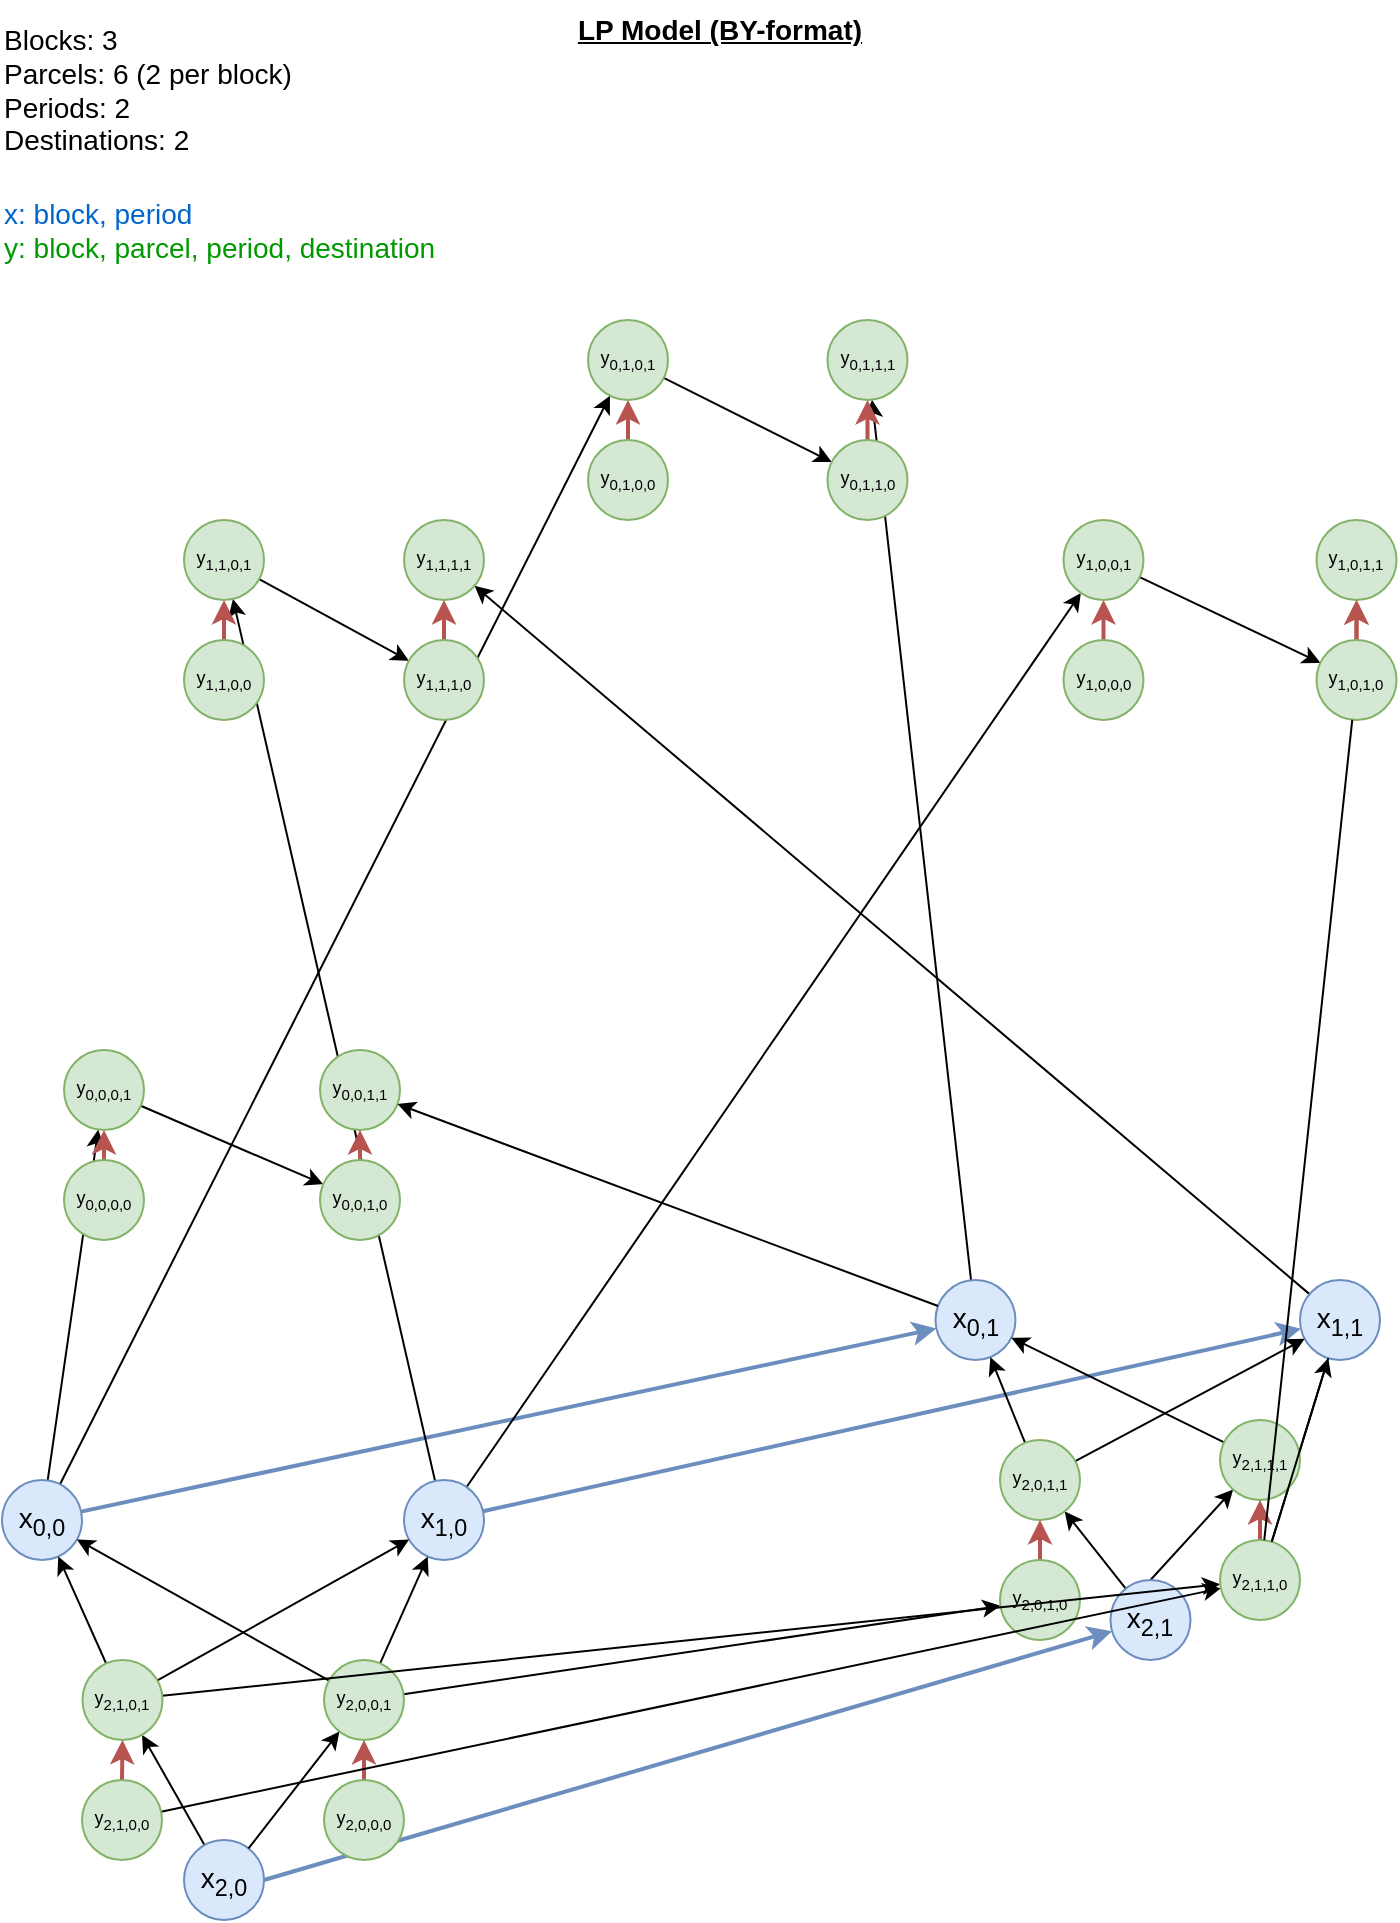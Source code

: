 <mxfile version="19.0.3" type="device"><diagram id="lh6B_agDBa_5o2QIfJbu" name="Page-1"><mxGraphModel dx="1237" dy="752" grid="1" gridSize="10" guides="1" tooltips="1" connect="1" arrows="1" fold="1" page="1" pageScale="1" pageWidth="827" pageHeight="1169" math="0" shadow="0"><root><mxCell id="0"/><mxCell id="1" parent="0"/><mxCell id="C8e2iiA2IVP8vZEqknXD-1" value="Blocks: 3&lt;br style=&quot;font-size: 14px;&quot;&gt;Parcels: 6 (2 per block)&lt;br style=&quot;font-size: 14px;&quot;&gt;Periods: 2&lt;br style=&quot;font-size: 14px;&quot;&gt;Destinations: 2" style="text;html=1;strokeColor=none;fillColor=none;align=left;verticalAlign=middle;whiteSpace=wrap;rounded=0;fontSize=14;" vertex="1" parent="1"><mxGeometry x="40" y="30" width="200" height="70" as="geometry"/></mxCell><mxCell id="C8e2iiA2IVP8vZEqknXD-21" style="rounded=0;orthogonalLoop=1;jettySize=auto;html=1;fontSize=14;strokeColor=#6c8ebf;fillColor=#dae8fc;strokeWidth=2;" edge="1" parent="1" source="C8e2iiA2IVP8vZEqknXD-2" target="C8e2iiA2IVP8vZEqknXD-6"><mxGeometry relative="1" as="geometry"/></mxCell><mxCell id="C8e2iiA2IVP8vZEqknXD-110" style="orthogonalLoop=1;jettySize=auto;html=1;fontSize=9;fontColor=#0066CC;strokeColor=default;" edge="1" parent="1" source="C8e2iiA2IVP8vZEqknXD-2" target="C8e2iiA2IVP8vZEqknXD-28"><mxGeometry relative="1" as="geometry"/></mxCell><mxCell id="C8e2iiA2IVP8vZEqknXD-113" style="orthogonalLoop=1;jettySize=auto;html=1;fontSize=9;fontColor=#0066CC;strokeColor=default;" edge="1" parent="1" source="C8e2iiA2IVP8vZEqknXD-2" target="C8e2iiA2IVP8vZEqknXD-37"><mxGeometry relative="1" as="geometry"/></mxCell><mxCell id="C8e2iiA2IVP8vZEqknXD-2" value="x&lt;sub&gt;0,0&lt;/sub&gt;" style="ellipse;whiteSpace=wrap;html=1;aspect=fixed;fontSize=14;fillColor=#dae8fc;strokeColor=#6c8ebf;" vertex="1" parent="1"><mxGeometry x="41" y="760" width="40" height="40" as="geometry"/></mxCell><mxCell id="C8e2iiA2IVP8vZEqknXD-3" value="LP Model (BY-format)" style="text;html=1;strokeColor=none;fillColor=none;align=center;verticalAlign=middle;whiteSpace=wrap;rounded=0;fontSize=14;fontStyle=5" vertex="1" parent="1"><mxGeometry x="315" y="20" width="170" height="30" as="geometry"/></mxCell><mxCell id="C8e2iiA2IVP8vZEqknXD-23" style="rounded=0;orthogonalLoop=1;jettySize=auto;html=1;fontSize=14;strokeColor=#6c8ebf;fillColor=#dae8fc;strokeWidth=2;" edge="1" parent="1" source="C8e2iiA2IVP8vZEqknXD-4" target="C8e2iiA2IVP8vZEqknXD-7"><mxGeometry relative="1" as="geometry"/></mxCell><mxCell id="C8e2iiA2IVP8vZEqknXD-129" style="edgeStyle=none;orthogonalLoop=1;jettySize=auto;html=1;fontSize=9;fontColor=#0066CC;strokeColor=default;" edge="1" parent="1" source="C8e2iiA2IVP8vZEqknXD-4" target="C8e2iiA2IVP8vZEqknXD-60"><mxGeometry relative="1" as="geometry"><mxPoint x="300" y="710" as="sourcePoint"/></mxGeometry></mxCell><mxCell id="C8e2iiA2IVP8vZEqknXD-130" style="edgeStyle=none;orthogonalLoop=1;jettySize=auto;html=1;fontSize=9;fontColor=#0066CC;strokeColor=default;" edge="1" parent="1" source="C8e2iiA2IVP8vZEqknXD-4" target="C8e2iiA2IVP8vZEqknXD-51"><mxGeometry relative="1" as="geometry"/></mxCell><mxCell id="C8e2iiA2IVP8vZEqknXD-4" value="x&lt;sub&gt;1,0&lt;/sub&gt;" style="ellipse;whiteSpace=wrap;html=1;aspect=fixed;fontSize=14;fillColor=#dae8fc;strokeColor=#6c8ebf;" vertex="1" parent="1"><mxGeometry x="242" y="760" width="40" height="40" as="geometry"/></mxCell><mxCell id="C8e2iiA2IVP8vZEqknXD-128" style="edgeStyle=none;orthogonalLoop=1;jettySize=auto;html=1;fontSize=9;fontColor=#0066CC;strokeColor=default;" edge="1" parent="1" source="C8e2iiA2IVP8vZEqknXD-5" target="C8e2iiA2IVP8vZEqknXD-78"><mxGeometry relative="1" as="geometry"/></mxCell><mxCell id="C8e2iiA2IVP8vZEqknXD-143" style="edgeStyle=none;orthogonalLoop=1;jettySize=auto;html=1;exitX=1;exitY=0.5;exitDx=0;exitDy=0;fontSize=9;fontColor=#0066CC;strokeColor=#6c8ebf;strokeWidth=2;fillColor=#dae8fc;" edge="1" parent="1" source="C8e2iiA2IVP8vZEqknXD-5" target="C8e2iiA2IVP8vZEqknXD-8"><mxGeometry relative="1" as="geometry"/></mxCell><mxCell id="C8e2iiA2IVP8vZEqknXD-5" value="x&lt;sub&gt;2,0&lt;/sub&gt;" style="ellipse;whiteSpace=wrap;html=1;aspect=fixed;fontSize=14;fillColor=#dae8fc;strokeColor=#6c8ebf;" vertex="1" parent="1"><mxGeometry x="132" y="940" width="40" height="40" as="geometry"/></mxCell><mxCell id="C8e2iiA2IVP8vZEqknXD-125" style="edgeStyle=none;orthogonalLoop=1;jettySize=auto;html=1;fontSize=9;fontColor=#0066CC;strokeColor=default;" edge="1" parent="1" source="C8e2iiA2IVP8vZEqknXD-6" target="C8e2iiA2IVP8vZEqknXD-38"><mxGeometry relative="1" as="geometry"/></mxCell><mxCell id="C8e2iiA2IVP8vZEqknXD-6" value="x&lt;sub&gt;0,1&lt;/sub&gt;" style="ellipse;whiteSpace=wrap;html=1;aspect=fixed;fontSize=14;fillColor=#dae8fc;strokeColor=#6c8ebf;" vertex="1" parent="1"><mxGeometry x="507.75" y="660" width="40" height="40" as="geometry"/></mxCell><mxCell id="C8e2iiA2IVP8vZEqknXD-133" style="edgeStyle=none;orthogonalLoop=1;jettySize=auto;html=1;fontSize=9;fontColor=#0066CC;strokeColor=#b85450;startArrow=none;fillColor=#f8cecc;strokeWidth=2;" edge="1" parent="1" source="C8e2iiA2IVP8vZEqknXD-54" target="C8e2iiA2IVP8vZEqknXD-52"><mxGeometry relative="1" as="geometry"/></mxCell><mxCell id="C8e2iiA2IVP8vZEqknXD-134" style="edgeStyle=none;orthogonalLoop=1;jettySize=auto;html=1;fontSize=9;fontColor=#0066CC;strokeColor=default;" edge="1" parent="1" source="C8e2iiA2IVP8vZEqknXD-7" target="C8e2iiA2IVP8vZEqknXD-61"><mxGeometry relative="1" as="geometry"/></mxCell><mxCell id="C8e2iiA2IVP8vZEqknXD-7" value="x&lt;sub&gt;1,1&lt;/sub&gt;" style="ellipse;whiteSpace=wrap;html=1;aspect=fixed;fontSize=14;fillColor=#dae8fc;strokeColor=#6c8ebf;" vertex="1" parent="1"><mxGeometry x="690" y="660" width="40" height="40" as="geometry"/></mxCell><mxCell id="C8e2iiA2IVP8vZEqknXD-131" style="edgeStyle=none;orthogonalLoop=1;jettySize=auto;html=1;fontSize=9;fontColor=#0066CC;strokeColor=default;" edge="1" parent="1" source="C8e2iiA2IVP8vZEqknXD-8" target="C8e2iiA2IVP8vZEqknXD-70"><mxGeometry relative="1" as="geometry"/></mxCell><mxCell id="C8e2iiA2IVP8vZEqknXD-132" style="edgeStyle=none;orthogonalLoop=1;jettySize=auto;html=1;exitX=0.5;exitY=0;exitDx=0;exitDy=0;fontSize=9;fontColor=#0066CC;strokeColor=default;" edge="1" parent="1" source="C8e2iiA2IVP8vZEqknXD-8" target="C8e2iiA2IVP8vZEqknXD-79"><mxGeometry relative="1" as="geometry"/></mxCell><mxCell id="C8e2iiA2IVP8vZEqknXD-8" value="x&lt;sub&gt;2,1&lt;/sub&gt;" style="ellipse;whiteSpace=wrap;html=1;aspect=fixed;fontSize=14;fillColor=#dae8fc;strokeColor=#6c8ebf;" vertex="1" parent="1"><mxGeometry x="595.25" y="810" width="40" height="40" as="geometry"/></mxCell><mxCell id="C8e2iiA2IVP8vZEqknXD-42" style="rounded=0;orthogonalLoop=1;jettySize=auto;html=1;fontSize=9;fontColor=#0066CC;strokeColor=#b85450;fillColor=#f8cecc;strokeWidth=2;" edge="1" parent="1" source="C8e2iiA2IVP8vZEqknXD-27" target="C8e2iiA2IVP8vZEqknXD-28"><mxGeometry relative="1" as="geometry"/></mxCell><mxCell id="C8e2iiA2IVP8vZEqknXD-27" value="&lt;span style=&quot;font-size: 9px;&quot;&gt;&lt;span style=&quot;font-size: 9px;&quot;&gt;&lt;span style=&quot;font-size: 9px;&quot;&gt;y&lt;sub&gt;0,0&lt;/sub&gt;&lt;/span&gt;&lt;/span&gt;&lt;/span&gt;&lt;span style=&quot;font-size: 9px;&quot;&gt;&lt;span style=&quot;font-size: 9px;&quot;&gt;&lt;sub&gt;,0,0&lt;/sub&gt;&lt;/span&gt;&lt;/span&gt;" style="ellipse;whiteSpace=wrap;html=1;aspect=fixed;fontSize=9;fillColor=#d5e8d4;strokeColor=#82b366;" vertex="1" parent="1"><mxGeometry x="72" y="600" width="40" height="40" as="geometry"/></mxCell><mxCell id="C8e2iiA2IVP8vZEqknXD-85" style="orthogonalLoop=1;jettySize=auto;html=1;fontSize=9;fontColor=#0066CC;strokeColor=default;" edge="1" parent="1" source="C8e2iiA2IVP8vZEqknXD-28" target="C8e2iiA2IVP8vZEqknXD-33"><mxGeometry relative="1" as="geometry"/></mxCell><mxCell id="C8e2iiA2IVP8vZEqknXD-28" value="&lt;span style=&quot;font-size: 9px;&quot;&gt;&lt;/span&gt;&lt;span style=&quot;font-size: 9px;&quot;&gt;y&lt;sub&gt;0,0,0,1&lt;/sub&gt;&lt;/span&gt;" style="ellipse;whiteSpace=wrap;html=1;aspect=fixed;fontSize=9;fillColor=#d5e8d4;strokeColor=#82b366;" vertex="1" parent="1"><mxGeometry x="72" y="545" width="40" height="40" as="geometry"/></mxCell><mxCell id="C8e2iiA2IVP8vZEqknXD-29" value="&lt;font color=&quot;#0066cc&quot;&gt;x: block, period&lt;br&gt;&lt;/font&gt;&lt;font color=&quot;#009900&quot;&gt;y: block, parcel, period, destination&lt;/font&gt;" style="text;html=1;strokeColor=none;fillColor=none;align=left;verticalAlign=middle;whiteSpace=wrap;rounded=0;fontSize=14;" vertex="1" parent="1"><mxGeometry x="40" y="100" width="220" height="70" as="geometry"/></mxCell><mxCell id="C8e2iiA2IVP8vZEqknXD-32" value="&lt;span style=&quot;font-size: 9px;&quot;&gt;&lt;/span&gt;&lt;span style=&quot;font-size: 9px;&quot;&gt;y&lt;sub&gt;0,0,1,1&lt;/sub&gt;&lt;/span&gt;" style="ellipse;whiteSpace=wrap;html=1;aspect=fixed;fontSize=9;fillColor=#d5e8d4;strokeColor=#82b366;" vertex="1" parent="1"><mxGeometry x="200" y="545" width="40" height="40" as="geometry"/></mxCell><mxCell id="C8e2iiA2IVP8vZEqknXD-43" style="rounded=0;orthogonalLoop=1;jettySize=auto;html=1;fontSize=9;fontColor=#0066CC;strokeColor=#b85450;fillColor=#f8cecc;strokeWidth=2;" edge="1" parent="1" source="C8e2iiA2IVP8vZEqknXD-33" target="C8e2iiA2IVP8vZEqknXD-32"><mxGeometry relative="1" as="geometry"/></mxCell><mxCell id="C8e2iiA2IVP8vZEqknXD-33" value="&lt;span style=&quot;font-size: 9px;&quot;&gt;&lt;/span&gt;&lt;span style=&quot;font-size: 9px;&quot;&gt;y&lt;sub&gt;0,0,1,0&lt;/sub&gt;&lt;/span&gt;" style="ellipse;whiteSpace=wrap;html=1;aspect=fixed;fontSize=9;fillColor=#d5e8d4;strokeColor=#82b366;" vertex="1" parent="1"><mxGeometry x="200" y="600" width="40" height="40" as="geometry"/></mxCell><mxCell id="C8e2iiA2IVP8vZEqknXD-46" style="rounded=0;orthogonalLoop=1;jettySize=auto;html=1;fontSize=9;fontColor=#0066CC;strokeColor=#b85450;fillColor=#f8cecc;strokeWidth=2;" edge="1" parent="1" source="C8e2iiA2IVP8vZEqknXD-36" target="C8e2iiA2IVP8vZEqknXD-37"><mxGeometry relative="1" as="geometry"/></mxCell><mxCell id="C8e2iiA2IVP8vZEqknXD-36" value="&lt;span style=&quot;font-size: 9px;&quot;&gt;&lt;span style=&quot;font-size: 9px;&quot;&gt;y&lt;sub&gt;0,1&lt;/sub&gt;&lt;/span&gt;&lt;/span&gt;&lt;span style=&quot;font-size: 9px;&quot;&gt;&lt;sub&gt;,0,0&lt;/sub&gt;&lt;/span&gt;" style="ellipse;whiteSpace=wrap;html=1;aspect=fixed;fontSize=9;fillColor=#d5e8d4;strokeColor=#82b366;" vertex="1" parent="1"><mxGeometry x="334" y="240" width="40" height="40" as="geometry"/></mxCell><mxCell id="C8e2iiA2IVP8vZEqknXD-87" style="orthogonalLoop=1;jettySize=auto;html=1;fontSize=9;fontColor=#0066CC;strokeColor=default;" edge="1" parent="1" source="C8e2iiA2IVP8vZEqknXD-37" target="C8e2iiA2IVP8vZEqknXD-39"><mxGeometry relative="1" as="geometry"/></mxCell><mxCell id="C8e2iiA2IVP8vZEqknXD-37" value="&lt;span style=&quot;font-size: 9px;&quot;&gt;&lt;/span&gt;&lt;span style=&quot;font-size: 9px;&quot;&gt;y&lt;sub&gt;0,1,0,1&lt;/sub&gt;&lt;/span&gt;" style="ellipse;whiteSpace=wrap;html=1;aspect=fixed;fontSize=9;fillColor=#d5e8d4;strokeColor=#82b366;" vertex="1" parent="1"><mxGeometry x="334" y="180" width="40" height="40" as="geometry"/></mxCell><mxCell id="C8e2iiA2IVP8vZEqknXD-38" value="&lt;span style=&quot;font-size: 9px;&quot;&gt;&lt;/span&gt;&lt;span style=&quot;font-size: 9px;&quot;&gt;y&lt;sub&gt;0,1,1,1&lt;/sub&gt;&lt;/span&gt;" style="ellipse;whiteSpace=wrap;html=1;aspect=fixed;fontSize=9;fillColor=#d5e8d4;strokeColor=#82b366;" vertex="1" parent="1"><mxGeometry x="453.75" y="180" width="40" height="40" as="geometry"/></mxCell><mxCell id="C8e2iiA2IVP8vZEqknXD-47" style="rounded=0;orthogonalLoop=1;jettySize=auto;html=1;fontSize=9;fontColor=#0066CC;strokeColor=#b85450;fillColor=#f8cecc;strokeWidth=2;" edge="1" parent="1" source="C8e2iiA2IVP8vZEqknXD-39" target="C8e2iiA2IVP8vZEqknXD-38"><mxGeometry relative="1" as="geometry"/></mxCell><mxCell id="C8e2iiA2IVP8vZEqknXD-39" value="&lt;span style=&quot;font-size: 9px;&quot;&gt;&lt;/span&gt;&lt;span style=&quot;font-size: 9px;&quot;&gt;y&lt;sub&gt;0,1,1,0&lt;/sub&gt;&lt;/span&gt;" style="ellipse;whiteSpace=wrap;html=1;aspect=fixed;fontSize=9;fillColor=#d5e8d4;strokeColor=#82b366;" vertex="1" parent="1"><mxGeometry x="453.75" y="240" width="40" height="40" as="geometry"/></mxCell><mxCell id="C8e2iiA2IVP8vZEqknXD-49" style="rounded=0;orthogonalLoop=1;jettySize=auto;html=1;fontSize=9;fontColor=#0066CC;strokeColor=#b85450;fillColor=#f8cecc;strokeWidth=2;" edge="1" parent="1" source="C8e2iiA2IVP8vZEqknXD-50" target="C8e2iiA2IVP8vZEqknXD-51"><mxGeometry relative="1" as="geometry"/></mxCell><mxCell id="C8e2iiA2IVP8vZEqknXD-50" value="&lt;span style=&quot;font-size: 9px;&quot;&gt;&lt;span style=&quot;font-size: 9px;&quot;&gt;y&lt;sub&gt;1,0&lt;/sub&gt;&lt;/span&gt;&lt;/span&gt;&lt;span style=&quot;font-size: 9px;&quot;&gt;&lt;sub&gt;,0,0&lt;/sub&gt;&lt;/span&gt;" style="ellipse;whiteSpace=wrap;html=1;aspect=fixed;fontSize=9;fillColor=#d5e8d4;strokeColor=#82b366;" vertex="1" parent="1"><mxGeometry x="571.75" y="340" width="40" height="40" as="geometry"/></mxCell><mxCell id="C8e2iiA2IVP8vZEqknXD-114" value="" style="orthogonalLoop=1;jettySize=auto;html=1;fontSize=9;fontColor=#0066CC;strokeColor=default;" edge="1" parent="1" source="C8e2iiA2IVP8vZEqknXD-51" target="C8e2iiA2IVP8vZEqknXD-54"><mxGeometry relative="1" as="geometry"/></mxCell><mxCell id="C8e2iiA2IVP8vZEqknXD-51" value="&lt;span style=&quot;font-size: 9px;&quot;&gt;&lt;/span&gt;&lt;span style=&quot;font-size: 9px;&quot;&gt;y&lt;sub&gt;1,0,0,1&lt;/sub&gt;&lt;/span&gt;" style="ellipse;whiteSpace=wrap;html=1;aspect=fixed;fontSize=9;fillColor=#d5e8d4;strokeColor=#82b366;" vertex="1" parent="1"><mxGeometry x="571.75" y="280" width="40" height="40" as="geometry"/></mxCell><mxCell id="C8e2iiA2IVP8vZEqknXD-52" value="&lt;span style=&quot;font-size: 9px;&quot;&gt;&lt;/span&gt;&lt;span style=&quot;font-size: 9px;&quot;&gt;y&lt;sub&gt;1,0,1,1&lt;/sub&gt;&lt;/span&gt;" style="ellipse;whiteSpace=wrap;html=1;aspect=fixed;fontSize=9;fillColor=#d5e8d4;strokeColor=#82b366;" vertex="1" parent="1"><mxGeometry x="698.25" y="280" width="40" height="40" as="geometry"/></mxCell><mxCell id="C8e2iiA2IVP8vZEqknXD-53" style="rounded=0;orthogonalLoop=1;jettySize=auto;html=1;fontSize=9;fontColor=#0066CC;strokeColor=#b85450;fillColor=#f8cecc;strokeWidth=2;" edge="1" parent="1" source="C8e2iiA2IVP8vZEqknXD-54" target="C8e2iiA2IVP8vZEqknXD-52"><mxGeometry relative="1" as="geometry"/></mxCell><mxCell id="C8e2iiA2IVP8vZEqknXD-58" style="rounded=0;orthogonalLoop=1;jettySize=auto;html=1;fontSize=9;fontColor=#0066CC;strokeColor=#b85450;fillColor=#f8cecc;strokeWidth=2;" edge="1" parent="1" source="C8e2iiA2IVP8vZEqknXD-59" target="C8e2iiA2IVP8vZEqknXD-60"><mxGeometry relative="1" as="geometry"/></mxCell><mxCell id="C8e2iiA2IVP8vZEqknXD-59" value="&lt;span style=&quot;font-size: 9px;&quot;&gt;&lt;/span&gt;&lt;span style=&quot;font-size: 9px;&quot;&gt;y&lt;sub&gt;1,1,0,0&lt;/sub&gt;&lt;/span&gt;" style="ellipse;whiteSpace=wrap;html=1;aspect=fixed;fontSize=9;fillColor=#d5e8d4;strokeColor=#82b366;" vertex="1" parent="1"><mxGeometry x="132" y="340" width="40" height="40" as="geometry"/></mxCell><mxCell id="C8e2iiA2IVP8vZEqknXD-91" style="orthogonalLoop=1;jettySize=auto;html=1;fontSize=9;fontColor=#0066CC;strokeColor=default;" edge="1" parent="1" source="C8e2iiA2IVP8vZEqknXD-60" target="C8e2iiA2IVP8vZEqknXD-63"><mxGeometry relative="1" as="geometry"/></mxCell><mxCell id="C8e2iiA2IVP8vZEqknXD-60" value="&lt;span style=&quot;font-size: 9px;&quot;&gt;&lt;/span&gt;&lt;span style=&quot;font-size: 9px;&quot;&gt;y&lt;sub&gt;1,1,0,1&lt;/sub&gt;&lt;/span&gt;" style="ellipse;whiteSpace=wrap;html=1;aspect=fixed;fontSize=9;fillColor=#d5e8d4;strokeColor=#82b366;" vertex="1" parent="1"><mxGeometry x="132" y="280" width="40" height="40" as="geometry"/></mxCell><mxCell id="C8e2iiA2IVP8vZEqknXD-61" value="&lt;span style=&quot;font-size: 9px;&quot;&gt;&lt;/span&gt;&lt;span style=&quot;font-size: 9px;&quot;&gt;y&lt;sub&gt;1,1,1,1&lt;/sub&gt;&lt;/span&gt;" style="ellipse;whiteSpace=wrap;html=1;aspect=fixed;fontSize=9;fillColor=#d5e8d4;strokeColor=#82b366;" vertex="1" parent="1"><mxGeometry x="242" y="280" width="40" height="40" as="geometry"/></mxCell><mxCell id="C8e2iiA2IVP8vZEqknXD-62" style="rounded=0;orthogonalLoop=1;jettySize=auto;html=1;fontSize=9;fontColor=#0066CC;strokeColor=#b85450;fillColor=#f8cecc;strokeWidth=2;" edge="1" parent="1" source="C8e2iiA2IVP8vZEqknXD-63" target="C8e2iiA2IVP8vZEqknXD-61"><mxGeometry relative="1" as="geometry"/></mxCell><mxCell id="C8e2iiA2IVP8vZEqknXD-63" value="&lt;span style=&quot;font-size: 9px;&quot;&gt;&lt;/span&gt;&lt;span style=&quot;font-size: 9px;&quot;&gt;y&lt;sub&gt;1,1,1,0&lt;/sub&gt;&lt;/span&gt;" style="ellipse;whiteSpace=wrap;html=1;aspect=fixed;fontSize=9;fillColor=#d5e8d4;strokeColor=#82b366;" vertex="1" parent="1"><mxGeometry x="242" y="340" width="40" height="40" as="geometry"/></mxCell><mxCell id="C8e2iiA2IVP8vZEqknXD-67" style="rounded=0;orthogonalLoop=1;jettySize=auto;html=1;fontSize=9;fontColor=#0066CC;strokeColor=#b85450;fillColor=#f8cecc;strokeWidth=2;" edge="1" parent="1" source="C8e2iiA2IVP8vZEqknXD-68" target="C8e2iiA2IVP8vZEqknXD-69"><mxGeometry relative="1" as="geometry"/></mxCell><mxCell id="C8e2iiA2IVP8vZEqknXD-93" style="orthogonalLoop=1;jettySize=auto;html=1;fontSize=9;fontColor=#0066CC;strokeColor=default;" edge="1" parent="1" source="C8e2iiA2IVP8vZEqknXD-69" target="C8e2iiA2IVP8vZEqknXD-72"><mxGeometry relative="1" as="geometry"/></mxCell><mxCell id="C8e2iiA2IVP8vZEqknXD-98" style="orthogonalLoop=1;jettySize=auto;html=1;fontSize=9;fontColor=#0066CC;strokeColor=default;" edge="1" parent="1" source="C8e2iiA2IVP8vZEqknXD-69" target="C8e2iiA2IVP8vZEqknXD-2"><mxGeometry relative="1" as="geometry"/></mxCell><mxCell id="C8e2iiA2IVP8vZEqknXD-100" style="orthogonalLoop=1;jettySize=auto;html=1;fontSize=9;fontColor=#0066CC;strokeColor=default;" edge="1" parent="1" source="C8e2iiA2IVP8vZEqknXD-69" target="C8e2iiA2IVP8vZEqknXD-4"><mxGeometry relative="1" as="geometry"/></mxCell><mxCell id="C8e2iiA2IVP8vZEqknXD-69" value="&lt;span style=&quot;font-size: 9px;&quot;&gt;&lt;/span&gt;&lt;span style=&quot;font-size: 9px;&quot;&gt;y&lt;sub&gt;2,0,0,1&lt;/sub&gt;&lt;/span&gt;" style="ellipse;whiteSpace=wrap;html=1;aspect=fixed;fontSize=9;fillColor=#d5e8d4;strokeColor=#82b366;" vertex="1" parent="1"><mxGeometry x="202" y="850" width="40" height="40" as="geometry"/></mxCell><mxCell id="C8e2iiA2IVP8vZEqknXD-102" style="orthogonalLoop=1;jettySize=auto;html=1;fontSize=9;fontColor=#0066CC;strokeColor=default;" edge="1" parent="1" source="C8e2iiA2IVP8vZEqknXD-70" target="C8e2iiA2IVP8vZEqknXD-6"><mxGeometry relative="1" as="geometry"/></mxCell><mxCell id="C8e2iiA2IVP8vZEqknXD-103" style="orthogonalLoop=1;jettySize=auto;html=1;fontSize=9;fontColor=#0066CC;strokeColor=default;" edge="1" parent="1" source="C8e2iiA2IVP8vZEqknXD-70" target="C8e2iiA2IVP8vZEqknXD-7"><mxGeometry relative="1" as="geometry"/></mxCell><mxCell id="C8e2iiA2IVP8vZEqknXD-70" value="&lt;span style=&quot;font-size: 9px;&quot;&gt;&lt;/span&gt;&lt;span style=&quot;font-size: 9px;&quot;&gt;y&lt;sub&gt;2,0,1,1&lt;/sub&gt;&lt;/span&gt;" style="ellipse;whiteSpace=wrap;html=1;aspect=fixed;fontSize=9;fillColor=#d5e8d4;strokeColor=#82b366;" vertex="1" parent="1"><mxGeometry x="540" y="740" width="40" height="40" as="geometry"/></mxCell><mxCell id="C8e2iiA2IVP8vZEqknXD-71" style="rounded=0;orthogonalLoop=1;jettySize=auto;html=1;fontSize=9;fontColor=#0066CC;strokeColor=#b85450;fillColor=#f8cecc;strokeWidth=2;" edge="1" parent="1" source="C8e2iiA2IVP8vZEqknXD-72" target="C8e2iiA2IVP8vZEqknXD-70"><mxGeometry relative="1" as="geometry"/></mxCell><mxCell id="C8e2iiA2IVP8vZEqknXD-72" value="&lt;span style=&quot;font-size: 9px;&quot;&gt;&lt;/span&gt;&lt;span style=&quot;font-size: 9px;&quot;&gt;y&lt;sub&gt;2,0,1,0&lt;/sub&gt;&lt;/span&gt;" style="ellipse;whiteSpace=wrap;html=1;aspect=fixed;fontSize=9;fillColor=#d5e8d4;strokeColor=#82b366;" vertex="1" parent="1"><mxGeometry x="540" y="800" width="40" height="40" as="geometry"/></mxCell><mxCell id="C8e2iiA2IVP8vZEqknXD-76" style="rounded=0;orthogonalLoop=1;jettySize=auto;html=1;fontSize=9;fontColor=#0066CC;strokeColor=#b85450;fillColor=#f8cecc;strokeWidth=2;" edge="1" parent="1" source="C8e2iiA2IVP8vZEqknXD-77" target="C8e2iiA2IVP8vZEqknXD-78"><mxGeometry relative="1" as="geometry"/></mxCell><mxCell id="C8e2iiA2IVP8vZEqknXD-119" value="" style="orthogonalLoop=1;jettySize=auto;html=1;fontSize=9;fontColor=#0066CC;strokeColor=default;" edge="1" parent="1" source="C8e2iiA2IVP8vZEqknXD-77" target="C8e2iiA2IVP8vZEqknXD-81"><mxGeometry relative="1" as="geometry"/></mxCell><mxCell id="C8e2iiA2IVP8vZEqknXD-77" value="&lt;span style=&quot;font-size: 9px;&quot;&gt;&lt;span style=&quot;font-size: 9px;&quot;&gt;y&lt;sub&gt;2,1&lt;/sub&gt;&lt;/span&gt;&lt;/span&gt;&lt;span style=&quot;font-size: 9px;&quot;&gt;&lt;sub&gt;,0,0&lt;/sub&gt;&lt;/span&gt;" style="ellipse;whiteSpace=wrap;html=1;aspect=fixed;fontSize=9;fillColor=#d5e8d4;strokeColor=#82b366;" vertex="1" parent="1"><mxGeometry x="81" y="910" width="40" height="40" as="geometry"/></mxCell><mxCell id="C8e2iiA2IVP8vZEqknXD-95" style="orthogonalLoop=1;jettySize=auto;html=1;fontSize=9;fontColor=#0066CC;strokeColor=default;" edge="1" parent="1" source="C8e2iiA2IVP8vZEqknXD-78" target="C8e2iiA2IVP8vZEqknXD-81"><mxGeometry relative="1" as="geometry"><mxPoint x="643" y="380" as="sourcePoint"/></mxGeometry></mxCell><mxCell id="C8e2iiA2IVP8vZEqknXD-99" style="orthogonalLoop=1;jettySize=auto;html=1;fontSize=9;fontColor=#0066CC;strokeColor=default;" edge="1" parent="1" source="C8e2iiA2IVP8vZEqknXD-78" target="C8e2iiA2IVP8vZEqknXD-2"><mxGeometry relative="1" as="geometry"><mxPoint x="112" y="830" as="targetPoint"/></mxGeometry></mxCell><mxCell id="C8e2iiA2IVP8vZEqknXD-101" style="orthogonalLoop=1;jettySize=auto;html=1;fontSize=9;fontColor=#0066CC;strokeColor=default;" edge="1" parent="1" source="C8e2iiA2IVP8vZEqknXD-78" target="C8e2iiA2IVP8vZEqknXD-4"><mxGeometry relative="1" as="geometry"/></mxCell><mxCell id="C8e2iiA2IVP8vZEqknXD-78" value="&lt;span style=&quot;font-size: 9px;&quot;&gt;&lt;/span&gt;&lt;span style=&quot;font-size: 9px;&quot;&gt;y&lt;sub&gt;2,1,0,1&lt;/sub&gt;&lt;/span&gt;" style="ellipse;whiteSpace=wrap;html=1;aspect=fixed;fontSize=9;fillColor=#d5e8d4;strokeColor=#82b366;" vertex="1" parent="1"><mxGeometry x="81.25" y="850" width="40" height="40" as="geometry"/></mxCell><mxCell id="C8e2iiA2IVP8vZEqknXD-104" style="orthogonalLoop=1;jettySize=auto;html=1;fontSize=9;fontColor=#0066CC;strokeColor=default;" edge="1" parent="1" source="C8e2iiA2IVP8vZEqknXD-79" target="C8e2iiA2IVP8vZEqknXD-6"><mxGeometry relative="1" as="geometry"/></mxCell><mxCell id="C8e2iiA2IVP8vZEqknXD-105" style="orthogonalLoop=1;jettySize=auto;html=1;fontSize=9;fontColor=#0066CC;strokeColor=default;startArrow=none;" edge="1" parent="1" source="C8e2iiA2IVP8vZEqknXD-81" target="C8e2iiA2IVP8vZEqknXD-7"><mxGeometry relative="1" as="geometry"/></mxCell><mxCell id="C8e2iiA2IVP8vZEqknXD-79" value="&lt;span style=&quot;font-size: 9px;&quot;&gt;&lt;/span&gt;&lt;span style=&quot;font-size: 9px;&quot;&gt;y&lt;sub&gt;2,1,1,1&lt;/sub&gt;&lt;/span&gt;" style="ellipse;whiteSpace=wrap;html=1;aspect=fixed;fontSize=9;fillColor=#d5e8d4;strokeColor=#82b366;" vertex="1" parent="1"><mxGeometry x="650" y="730" width="40" height="40" as="geometry"/></mxCell><mxCell id="C8e2iiA2IVP8vZEqknXD-80" style="rounded=0;orthogonalLoop=1;jettySize=auto;html=1;fontSize=9;fontColor=#0066CC;strokeColor=#b85450;fillColor=#f8cecc;strokeWidth=2;" edge="1" parent="1" source="C8e2iiA2IVP8vZEqknXD-81" target="C8e2iiA2IVP8vZEqknXD-79"><mxGeometry relative="1" as="geometry"/></mxCell><mxCell id="C8e2iiA2IVP8vZEqknXD-124" value="" style="endArrow=classic;html=1;fontSize=9;fontColor=#0066CC;strokeColor=default;" edge="1" parent="1" source="C8e2iiA2IVP8vZEqknXD-6" target="C8e2iiA2IVP8vZEqknXD-32"><mxGeometry width="50" height="50" relative="1" as="geometry"><mxPoint x="310" y="670" as="sourcePoint"/><mxPoint x="360" y="620" as="targetPoint"/></mxGeometry></mxCell><mxCell id="C8e2iiA2IVP8vZEqknXD-126" value="" style="endArrow=classic;html=1;fontSize=9;fontColor=#0066CC;strokeColor=default;" edge="1" parent="1" source="C8e2iiA2IVP8vZEqknXD-5" target="C8e2iiA2IVP8vZEqknXD-69"><mxGeometry width="50" height="50" relative="1" as="geometry"><mxPoint x="212" y="620" as="sourcePoint"/><mxPoint x="262" y="570" as="targetPoint"/></mxGeometry></mxCell><mxCell id="C8e2iiA2IVP8vZEqknXD-68" value="&lt;span style=&quot;font-size: 9px;&quot;&gt;&lt;span style=&quot;font-size: 9px;&quot;&gt;y&lt;sub&gt;2,0&lt;/sub&gt;&lt;/span&gt;&lt;/span&gt;&lt;span style=&quot;font-size: 9px;&quot;&gt;&lt;sub&gt;,0,0&lt;/sub&gt;&lt;/span&gt;" style="ellipse;whiteSpace=wrap;html=1;aspect=fixed;fontSize=9;fillColor=#d5e8d4;strokeColor=#82b366;" vertex="1" parent="1"><mxGeometry x="202" y="910" width="40" height="40" as="geometry"/></mxCell><mxCell id="C8e2iiA2IVP8vZEqknXD-81" value="&lt;span style=&quot;font-size: 9px;&quot;&gt;&lt;/span&gt;&lt;span style=&quot;font-size: 9px;&quot;&gt;y&lt;sub&gt;2,1,1,0&lt;/sub&gt;&lt;/span&gt;" style="ellipse;whiteSpace=wrap;html=1;aspect=fixed;fontSize=9;fillColor=#d5e8d4;strokeColor=#82b366;" vertex="1" parent="1"><mxGeometry x="650" y="790" width="40" height="40" as="geometry"/></mxCell><mxCell id="C8e2iiA2IVP8vZEqknXD-138" value="" style="edgeStyle=none;orthogonalLoop=1;jettySize=auto;html=1;fontSize=9;fontColor=#0066CC;strokeColor=default;endArrow=none;" edge="1" parent="1" source="C8e2iiA2IVP8vZEqknXD-7" target="C8e2iiA2IVP8vZEqknXD-81"><mxGeometry relative="1" as="geometry"><mxPoint x="710.464" y="660.005" as="sourcePoint"/><mxPoint x="717.761" y="379.994" as="targetPoint"/></mxGeometry></mxCell><mxCell id="C8e2iiA2IVP8vZEqknXD-54" value="&lt;span style=&quot;font-size: 9px;&quot;&gt;&lt;/span&gt;&lt;span style=&quot;font-size: 9px;&quot;&gt;y&lt;sub&gt;1,0,1,0&lt;/sub&gt;&lt;/span&gt;" style="ellipse;whiteSpace=wrap;html=1;aspect=fixed;fontSize=9;fillColor=#d5e8d4;strokeColor=#82b366;" vertex="1" parent="1"><mxGeometry x="698.25" y="340" width="40" height="40" as="geometry"/></mxCell><mxCell id="C8e2iiA2IVP8vZEqknXD-140" value="" style="edgeStyle=none;orthogonalLoop=1;jettySize=auto;html=1;fontSize=9;fontColor=#0066CC;strokeColor=default;startArrow=none;endArrow=none;" edge="1" parent="1" source="C8e2iiA2IVP8vZEqknXD-81" target="C8e2iiA2IVP8vZEqknXD-54"><mxGeometry relative="1" as="geometry"><mxPoint x="718.25" y="460" as="sourcePoint"/><mxPoint x="718.25" y="320" as="targetPoint"/></mxGeometry></mxCell></root></mxGraphModel></diagram></mxfile>
